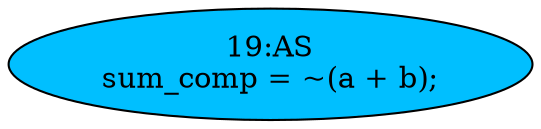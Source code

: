 strict digraph "" {
	node [label="\N"];
	"19:AS"	[ast="<pyverilog.vparser.ast.Assign object at 0x7f6d5b7712d0>",
		def_var="['sum_comp']",
		fillcolor=deepskyblue,
		label="19:AS
sum_comp = ~(a + b);",
		statements="[]",
		style=filled,
		typ=Assign,
		use_var="['a', 'b']"];
}
